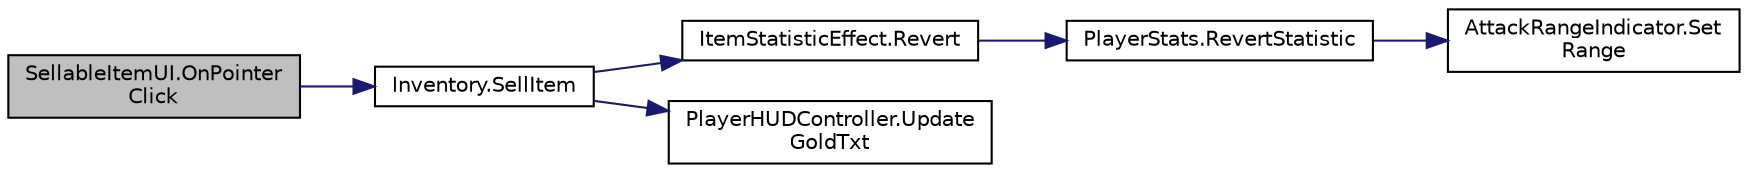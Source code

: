 digraph "SellableItemUI.OnPointerClick"
{
 // INTERACTIVE_SVG=YES
 // LATEX_PDF_SIZE
  bgcolor="transparent";
  edge [fontname="Helvetica",fontsize="10",labelfontname="Helvetica",labelfontsize="10"];
  node [fontname="Helvetica",fontsize="10",shape=record];
  rankdir="LR";
  Node1 [label="SellableItemUI.OnPointer\lClick",height=0.2,width=0.4,color="black", fillcolor="grey75", style="filled", fontcolor="black",tooltip=" "];
  Node1 -> Node2 [color="midnightblue",fontsize="10",style="solid",fontname="Helvetica"];
  Node2 [label="Inventory.SellItem",height=0.2,width=0.4,color="black",URL="$class_inventory.html#af1e7ae193e520340f457705d73e27607",tooltip=" "];
  Node2 -> Node3 [color="midnightblue",fontsize="10",style="solid",fontname="Helvetica"];
  Node3 [label="ItemStatisticEffect.Revert",height=0.2,width=0.4,color="black",URL="$class_item_statistic_effect.html#a7e60cf01d0ee7f4b00fe817a36a7b2b4",tooltip=" "];
  Node3 -> Node4 [color="midnightblue",fontsize="10",style="solid",fontname="Helvetica"];
  Node4 [label="PlayerStats.RevertStatistic",height=0.2,width=0.4,color="black",URL="$class_player_stats.html#a85d656089081a1fae4eb9c531f44eaee",tooltip=" "];
  Node4 -> Node5 [color="midnightblue",fontsize="10",style="solid",fontname="Helvetica"];
  Node5 [label="AttackRangeIndicator.Set\lRange",height=0.2,width=0.4,color="black",URL="$class_attack_range_indicator.html#a30b23b934689db8d536efbc193ad9ae3",tooltip=" "];
  Node2 -> Node6 [color="midnightblue",fontsize="10",style="solid",fontname="Helvetica"];
  Node6 [label="PlayerHUDController.Update\lGoldTxt",height=0.2,width=0.4,color="black",URL="$class_player_h_u_d_controller.html#aeef77dcdfaf1c9b719e4350c17c88fa5",tooltip=" "];
}
